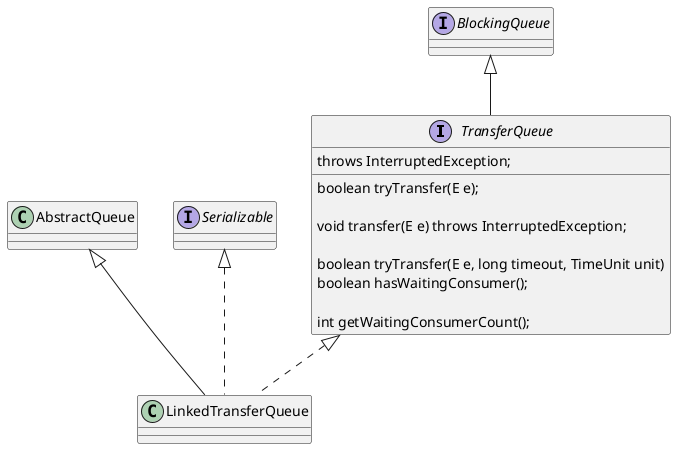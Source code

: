 @startuml

interface TransferQueue extends BlockingQueue {

    boolean tryTransfer(E e);

    void transfer(E e) throws InterruptedException;

    boolean tryTransfer(E e, long timeout, TimeUnit unit)
        throws InterruptedException;

    boolean hasWaitingConsumer();

    int getWaitingConsumerCount();
}

class LinkedTransferQueue extends AbstractQueue implements TransferQueue, Serializable {
    }




@enduml